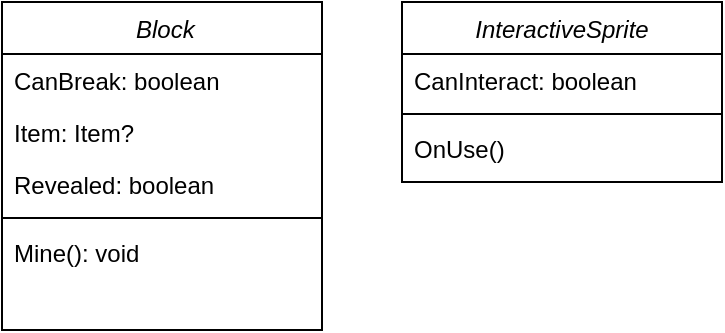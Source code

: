 <mxfile version="23.1.1" type="github" pages="2">
  <diagram id="C5RBs43oDa-KdzZeNtuy" name="La Map">
    <mxGraphModel dx="1105" dy="620" grid="1" gridSize="10" guides="1" tooltips="1" connect="1" arrows="1" fold="1" page="1" pageScale="1" pageWidth="827" pageHeight="1169" math="0" shadow="0">
      <root>
        <mxCell id="WIyWlLk6GJQsqaUBKTNV-0" />
        <mxCell id="WIyWlLk6GJQsqaUBKTNV-1" parent="WIyWlLk6GJQsqaUBKTNV-0" />
        <mxCell id="zkfFHV4jXpPFQw0GAbJ--0" value=" Block" style="swimlane;fontStyle=2;align=center;verticalAlign=top;childLayout=stackLayout;horizontal=1;startSize=26;horizontalStack=0;resizeParent=1;resizeLast=0;collapsible=1;marginBottom=0;rounded=0;shadow=0;strokeWidth=1;" parent="WIyWlLk6GJQsqaUBKTNV-1" vertex="1">
          <mxGeometry x="40" y="40" width="160" height="164" as="geometry">
            <mxRectangle x="230" y="140" width="160" height="26" as="alternateBounds" />
          </mxGeometry>
        </mxCell>
        <mxCell id="SRN2Xm2Uc3P1hmxLhBfW-2" value="CanBreak: boolean" style="text;align=left;verticalAlign=top;spacingLeft=4;spacingRight=4;overflow=hidden;rotatable=0;points=[[0,0.5],[1,0.5]];portConstraint=eastwest;" vertex="1" parent="zkfFHV4jXpPFQw0GAbJ--0">
          <mxGeometry y="26" width="160" height="26" as="geometry" />
        </mxCell>
        <mxCell id="SRN2Xm2Uc3P1hmxLhBfW-16" value="Item: Item?" style="text;align=left;verticalAlign=top;spacingLeft=4;spacingRight=4;overflow=hidden;rotatable=0;points=[[0,0.5],[1,0.5]];portConstraint=eastwest;" vertex="1" parent="zkfFHV4jXpPFQw0GAbJ--0">
          <mxGeometry y="52" width="160" height="26" as="geometry" />
        </mxCell>
        <mxCell id="z91S9rRrg6L_bqY6NF0i-0" value="Revealed: boolean" style="text;align=left;verticalAlign=top;spacingLeft=4;spacingRight=4;overflow=hidden;rotatable=0;points=[[0,0.5],[1,0.5]];portConstraint=eastwest;" vertex="1" parent="zkfFHV4jXpPFQw0GAbJ--0">
          <mxGeometry y="78" width="160" height="26" as="geometry" />
        </mxCell>
        <mxCell id="zkfFHV4jXpPFQw0GAbJ--4" value="" style="line;html=1;strokeWidth=1;align=left;verticalAlign=middle;spacingTop=-1;spacingLeft=3;spacingRight=3;rotatable=0;labelPosition=right;points=[];portConstraint=eastwest;" parent="zkfFHV4jXpPFQw0GAbJ--0" vertex="1">
          <mxGeometry y="104" width="160" height="8" as="geometry" />
        </mxCell>
        <mxCell id="SRN2Xm2Uc3P1hmxLhBfW-14" value="Mine(): void" style="text;align=left;verticalAlign=top;spacingLeft=4;spacingRight=4;overflow=hidden;rotatable=0;points=[[0,0.5],[1,0.5]];portConstraint=eastwest;" vertex="1" parent="zkfFHV4jXpPFQw0GAbJ--0">
          <mxGeometry y="112" width="160" height="26" as="geometry" />
        </mxCell>
        <mxCell id="mrQikfIiETuMRiOy-yYG-0" value="InteractiveSprite" style="swimlane;fontStyle=2;align=center;verticalAlign=top;childLayout=stackLayout;horizontal=1;startSize=26;horizontalStack=0;resizeParent=1;resizeLast=0;collapsible=1;marginBottom=0;rounded=0;shadow=0;strokeWidth=1;" vertex="1" parent="WIyWlLk6GJQsqaUBKTNV-1">
          <mxGeometry x="240" y="40" width="160" height="90" as="geometry">
            <mxRectangle x="230" y="140" width="160" height="26" as="alternateBounds" />
          </mxGeometry>
        </mxCell>
        <mxCell id="mrQikfIiETuMRiOy-yYG-1" value="CanInteract: boolean" style="text;align=left;verticalAlign=top;spacingLeft=4;spacingRight=4;overflow=hidden;rotatable=0;points=[[0,0.5],[1,0.5]];portConstraint=eastwest;" vertex="1" parent="mrQikfIiETuMRiOy-yYG-0">
          <mxGeometry y="26" width="160" height="26" as="geometry" />
        </mxCell>
        <mxCell id="mrQikfIiETuMRiOy-yYG-5" value="" style="line;html=1;strokeWidth=1;align=left;verticalAlign=middle;spacingTop=-1;spacingLeft=3;spacingRight=3;rotatable=0;labelPosition=right;points=[];portConstraint=eastwest;" vertex="1" parent="mrQikfIiETuMRiOy-yYG-0">
          <mxGeometry y="52" width="160" height="8" as="geometry" />
        </mxCell>
        <mxCell id="mrQikfIiETuMRiOy-yYG-6" value="OnUse()" style="text;align=left;verticalAlign=top;spacingLeft=4;spacingRight=4;overflow=hidden;rotatable=0;points=[[0,0.5],[1,0.5]];portConstraint=eastwest;" vertex="1" parent="mrQikfIiETuMRiOy-yYG-0">
          <mxGeometry y="60" width="160" height="26" as="geometry" />
        </mxCell>
      </root>
    </mxGraphModel>
  </diagram>
  <diagram id="gsF-4zW7lq45AJM4MYa_" name="Le Joueur">
    <mxGraphModel dx="1050" dy="589" grid="1" gridSize="10" guides="1" tooltips="1" connect="1" arrows="1" fold="1" page="1" pageScale="1" pageWidth="827" pageHeight="1169" math="0" shadow="0">
      <root>
        <mxCell id="0" />
        <mxCell id="1" parent="0" />
        <mxCell id="ekk-bUm0cCgh0PBkQANz-1" value="PlayerController" style="swimlane;fontStyle=2;align=center;verticalAlign=top;childLayout=stackLayout;horizontal=1;startSize=26;horizontalStack=0;resizeParent=1;resizeLast=0;collapsible=1;marginBottom=0;rounded=0;shadow=0;strokeWidth=1;" vertex="1" parent="1">
          <mxGeometry x="80" y="40" width="160" height="34" as="geometry">
            <mxRectangle x="230" y="140" width="160" height="26" as="alternateBounds" />
          </mxGeometry>
        </mxCell>
        <mxCell id="ekk-bUm0cCgh0PBkQANz-5" value="" style="line;html=1;strokeWidth=1;align=left;verticalAlign=middle;spacingTop=-1;spacingLeft=3;spacingRight=3;rotatable=0;labelPosition=right;points=[];portConstraint=eastwest;" vertex="1" parent="ekk-bUm0cCgh0PBkQANz-1">
          <mxGeometry y="26" width="160" height="8" as="geometry" />
        </mxCell>
        <mxCell id="tEykg-_IO7fJEegGFBNn-1" value="Inventory" style="swimlane;fontStyle=2;align=center;verticalAlign=top;childLayout=stackLayout;horizontal=1;startSize=26;horizontalStack=0;resizeParent=1;resizeLast=0;collapsible=1;marginBottom=0;rounded=0;shadow=0;strokeWidth=1;" vertex="1" parent="1">
          <mxGeometry x="460" y="130" width="220" height="140" as="geometry">
            <mxRectangle x="230" y="140" width="160" height="26" as="alternateBounds" />
          </mxGeometry>
        </mxCell>
        <mxCell id="tEykg-_IO7fJEegGFBNn-2" value="Corks: int" style="text;align=left;verticalAlign=top;spacingLeft=4;spacingRight=4;overflow=hidden;rotatable=0;points=[[0,0.5],[1,0.5]];portConstraint=eastwest;" vertex="1" parent="tEykg-_IO7fJEegGFBNn-1">
          <mxGeometry y="26" width="220" height="26" as="geometry" />
        </mxCell>
        <mxCell id="tEykg-_IO7fJEegGFBNn-3" value="Pills: int" style="text;align=left;verticalAlign=top;spacingLeft=4;spacingRight=4;overflow=hidden;rotatable=0;points=[[0,0.5],[1,0.5]];portConstraint=eastwest;" vertex="1" parent="tEykg-_IO7fJEegGFBNn-1">
          <mxGeometry y="52" width="220" height="26" as="geometry" />
        </mxCell>
        <mxCell id="tEykg-_IO7fJEegGFBNn-5" value="" style="line;html=1;strokeWidth=1;align=left;verticalAlign=middle;spacingTop=-1;spacingLeft=3;spacingRight=3;rotatable=0;labelPosition=right;points=[];portConstraint=eastwest;" vertex="1" parent="tEykg-_IO7fJEegGFBNn-1">
          <mxGeometry y="78" width="220" height="8" as="geometry" />
        </mxCell>
        <mxCell id="tEykg-_IO7fJEegGFBNn-6" value="AddItem(Item item, int quantity)" style="text;align=left;verticalAlign=top;spacingLeft=4;spacingRight=4;overflow=hidden;rotatable=0;points=[[0,0.5],[1,0.5]];portConstraint=eastwest;" vertex="1" parent="tEykg-_IO7fJEegGFBNn-1">
          <mxGeometry y="86" width="220" height="26" as="geometry" />
        </mxCell>
        <mxCell id="-MMuEdUNf8RE6IiXUuvp-8" value="RemoveItem(Item item, int quantity)" style="text;align=left;verticalAlign=top;spacingLeft=4;spacingRight=4;overflow=hidden;rotatable=0;points=[[0,0.5],[1,0.5]];portConstraint=eastwest;" vertex="1" parent="tEykg-_IO7fJEegGFBNn-1">
          <mxGeometry y="112" width="220" height="26" as="geometry" />
        </mxCell>
        <mxCell id="-MMuEdUNf8RE6IiXUuvp-9" style="edgeStyle=orthogonalEdgeStyle;rounded=0;orthogonalLoop=1;jettySize=auto;html=1;" edge="1" parent="1" source="-MMuEdUNf8RE6IiXUuvp-1" target="tEykg-_IO7fJEegGFBNn-1">
          <mxGeometry relative="1" as="geometry" />
        </mxCell>
        <mxCell id="-MMuEdUNf8RE6IiXUuvp-1" value="&lt;enum&gt; Item" style="swimlane;fontStyle=2;align=center;verticalAlign=top;childLayout=stackLayout;horizontal=1;startSize=26;horizontalStack=0;resizeParent=1;resizeLast=0;collapsible=1;marginBottom=0;rounded=0;shadow=0;strokeWidth=1;" vertex="1" parent="1">
          <mxGeometry x="490" y="330" width="160" height="86" as="geometry">
            <mxRectangle x="230" y="140" width="160" height="26" as="alternateBounds" />
          </mxGeometry>
        </mxCell>
        <mxCell id="-MMuEdUNf8RE6IiXUuvp-6" value="Cork" style="text;align=left;verticalAlign=top;spacingLeft=4;spacingRight=4;overflow=hidden;rotatable=0;points=[[0,0.5],[1,0.5]];portConstraint=eastwest;" vertex="1" parent="-MMuEdUNf8RE6IiXUuvp-1">
          <mxGeometry y="26" width="160" height="26" as="geometry" />
        </mxCell>
        <mxCell id="-MMuEdUNf8RE6IiXUuvp-7" value="Pill" style="text;align=left;verticalAlign=top;spacingLeft=4;spacingRight=4;overflow=hidden;rotatable=0;points=[[0,0.5],[1,0.5]];portConstraint=eastwest;" vertex="1" parent="-MMuEdUNf8RE6IiXUuvp-1">
          <mxGeometry y="52" width="160" height="26" as="geometry" />
        </mxCell>
        <mxCell id="-MMuEdUNf8RE6IiXUuvp-4" value="" style="line;html=1;strokeWidth=1;align=left;verticalAlign=middle;spacingTop=-1;spacingLeft=3;spacingRight=3;rotatable=0;labelPosition=right;points=[];portConstraint=eastwest;" vertex="1" parent="-MMuEdUNf8RE6IiXUuvp-1">
          <mxGeometry y="78" width="160" height="8" as="geometry" />
        </mxCell>
        <mxCell id="c5sVpquxAzpRAPzOQC7a-1" value="Player" style="swimlane;fontStyle=2;align=center;verticalAlign=top;childLayout=stackLayout;horizontal=1;startSize=26;horizontalStack=0;resizeParent=1;resizeLast=0;collapsible=1;marginBottom=0;rounded=0;shadow=0;strokeWidth=1;" vertex="1" parent="1">
          <mxGeometry x="90" y="190" width="220" height="164" as="geometry">
            <mxRectangle x="230" y="140" width="160" height="26" as="alternateBounds" />
          </mxGeometry>
        </mxCell>
        <mxCell id="c5sVpquxAzpRAPzOQC7a-2" value="Health: float" style="text;align=left;verticalAlign=top;spacingLeft=4;spacingRight=4;overflow=hidden;rotatable=0;points=[[0,0.5],[1,0.5]];portConstraint=eastwest;" vertex="1" parent="c5sVpquxAzpRAPzOQC7a-1">
          <mxGeometry y="26" width="220" height="26" as="geometry" />
        </mxCell>
        <mxCell id="c5sVpquxAzpRAPzOQC7a-7" value="MaxHealth: float" style="text;align=left;verticalAlign=top;spacingLeft=4;spacingRight=4;overflow=hidden;rotatable=0;points=[[0,0.5],[1,0.5]];portConstraint=eastwest;" vertex="1" parent="c5sVpquxAzpRAPzOQC7a-1">
          <mxGeometry y="52" width="220" height="26" as="geometry" />
        </mxCell>
        <mxCell id="c5sVpquxAzpRAPzOQC7a-3" value="Alive: boolean" style="text;align=left;verticalAlign=top;spacingLeft=4;spacingRight=4;overflow=hidden;rotatable=0;points=[[0,0.5],[1,0.5]];portConstraint=eastwest;" vertex="1" parent="c5sVpquxAzpRAPzOQC7a-1">
          <mxGeometry y="78" width="220" height="26" as="geometry" />
        </mxCell>
        <mxCell id="c5sVpquxAzpRAPzOQC7a-4" value="" style="line;html=1;strokeWidth=1;align=left;verticalAlign=middle;spacingTop=-1;spacingLeft=3;spacingRight=3;rotatable=0;labelPosition=right;points=[];portConstraint=eastwest;" vertex="1" parent="c5sVpquxAzpRAPzOQC7a-1">
          <mxGeometry y="104" width="220" height="8" as="geometry" />
        </mxCell>
        <mxCell id="c5sVpquxAzpRAPzOQC7a-5" value="TakeDamage(float damage)" style="text;align=left;verticalAlign=top;spacingLeft=4;spacingRight=4;overflow=hidden;rotatable=0;points=[[0,0.5],[1,0.5]];portConstraint=eastwest;" vertex="1" parent="c5sVpquxAzpRAPzOQC7a-1">
          <mxGeometry y="112" width="220" height="26" as="geometry" />
        </mxCell>
        <mxCell id="c5sVpquxAzpRAPzOQC7a-6" value="Heal(float amount)" style="text;align=left;verticalAlign=top;spacingLeft=4;spacingRight=4;overflow=hidden;rotatable=0;points=[[0,0.5],[1,0.5]];portConstraint=eastwest;" vertex="1" parent="c5sVpquxAzpRAPzOQC7a-1">
          <mxGeometry y="138" width="220" height="26" as="geometry" />
        </mxCell>
      </root>
    </mxGraphModel>
  </diagram>
</mxfile>

